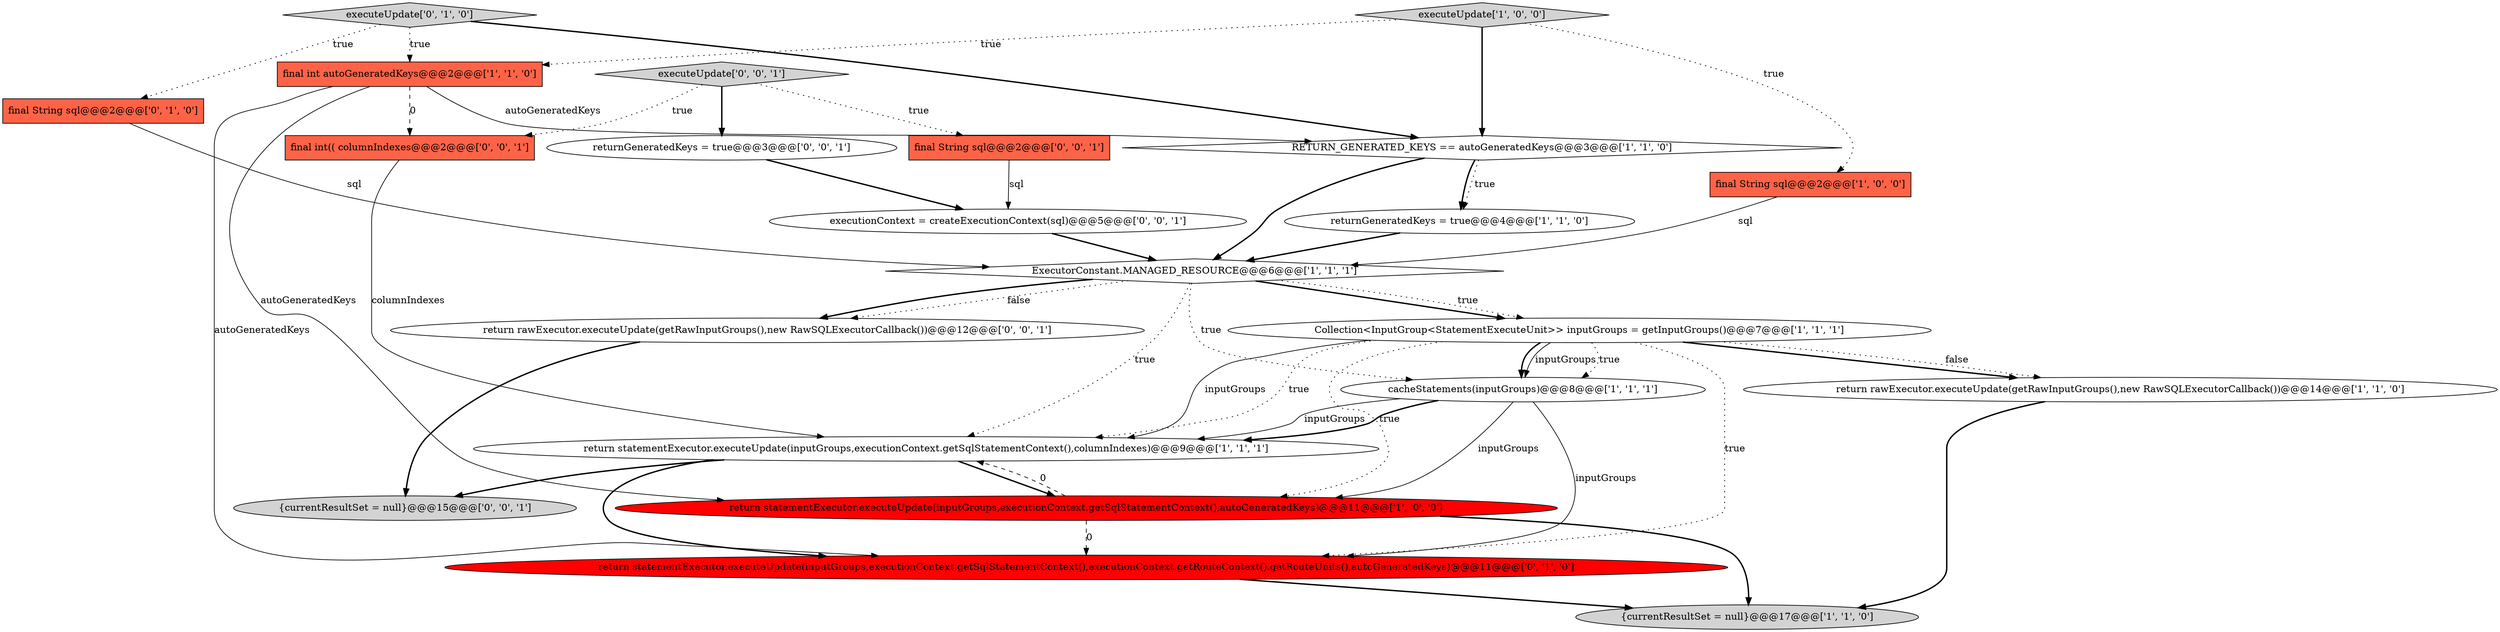digraph {
15 [style = filled, label = "{currentResultSet = null}@@@15@@@['0', '0', '1']", fillcolor = lightgray, shape = ellipse image = "AAA0AAABBB3BBB"];
20 [style = filled, label = "returnGeneratedKeys = true@@@3@@@['0', '0', '1']", fillcolor = white, shape = ellipse image = "AAA0AAABBB3BBB"];
19 [style = filled, label = "executionContext = createExecutionContext(sql)@@@5@@@['0', '0', '1']", fillcolor = white, shape = ellipse image = "AAA0AAABBB3BBB"];
1 [style = filled, label = "RETURN_GENERATED_KEYS == autoGeneratedKeys@@@3@@@['1', '1', '0']", fillcolor = white, shape = diamond image = "AAA0AAABBB1BBB"];
4 [style = filled, label = "return statementExecutor.executeUpdate(inputGroups,executionContext.getSqlStatementContext(),columnIndexes)@@@9@@@['1', '1', '1']", fillcolor = white, shape = ellipse image = "AAA0AAABBB1BBB"];
5 [style = filled, label = "{currentResultSet = null}@@@17@@@['1', '1', '0']", fillcolor = lightgray, shape = ellipse image = "AAA0AAABBB1BBB"];
14 [style = filled, label = "executeUpdate['0', '1', '0']", fillcolor = lightgray, shape = diamond image = "AAA0AAABBB2BBB"];
12 [style = filled, label = "final String sql@@@2@@@['0', '1', '0']", fillcolor = tomato, shape = box image = "AAA0AAABBB2BBB"];
6 [style = filled, label = "cacheStatements(inputGroups)@@@8@@@['1', '1', '1']", fillcolor = white, shape = ellipse image = "AAA0AAABBB1BBB"];
17 [style = filled, label = "executeUpdate['0', '0', '1']", fillcolor = lightgray, shape = diamond image = "AAA0AAABBB3BBB"];
21 [style = filled, label = "final int(( columnIndexes@@@2@@@['0', '0', '1']", fillcolor = tomato, shape = box image = "AAA0AAABBB3BBB"];
13 [style = filled, label = "return statementExecutor.executeUpdate(inputGroups,executionContext.getSqlStatementContext(),executionContext.getRouteContext().getRouteUnits(),autoGeneratedKeys)@@@11@@@['0', '1', '0']", fillcolor = red, shape = ellipse image = "AAA1AAABBB2BBB"];
8 [style = filled, label = "return rawExecutor.executeUpdate(getRawInputGroups(),new RawSQLExecutorCallback())@@@14@@@['1', '1', '0']", fillcolor = white, shape = ellipse image = "AAA0AAABBB1BBB"];
3 [style = filled, label = "return statementExecutor.executeUpdate(inputGroups,executionContext.getSqlStatementContext(),autoGeneratedKeys)@@@11@@@['1', '0', '0']", fillcolor = red, shape = ellipse image = "AAA1AAABBB1BBB"];
18 [style = filled, label = "return rawExecutor.executeUpdate(getRawInputGroups(),new RawSQLExecutorCallback())@@@12@@@['0', '0', '1']", fillcolor = white, shape = ellipse image = "AAA0AAABBB3BBB"];
9 [style = filled, label = "executeUpdate['1', '0', '0']", fillcolor = lightgray, shape = diamond image = "AAA0AAABBB1BBB"];
16 [style = filled, label = "final String sql@@@2@@@['0', '0', '1']", fillcolor = tomato, shape = box image = "AAA0AAABBB3BBB"];
11 [style = filled, label = "final int autoGeneratedKeys@@@2@@@['1', '1', '0']", fillcolor = tomato, shape = box image = "AAA0AAABBB1BBB"];
2 [style = filled, label = "ExecutorConstant.MANAGED_RESOURCE@@@6@@@['1', '1', '1']", fillcolor = white, shape = diamond image = "AAA0AAABBB1BBB"];
0 [style = filled, label = "returnGeneratedKeys = true@@@4@@@['1', '1', '0']", fillcolor = white, shape = ellipse image = "AAA0AAABBB1BBB"];
7 [style = filled, label = "final String sql@@@2@@@['1', '0', '0']", fillcolor = tomato, shape = box image = "AAA0AAABBB1BBB"];
10 [style = filled, label = "Collection<InputGroup<StatementExecuteUnit>> inputGroups = getInputGroups()@@@7@@@['1', '1', '1']", fillcolor = white, shape = ellipse image = "AAA0AAABBB1BBB"];
16->19 [style = solid, label="sql"];
4->3 [style = bold, label=""];
10->6 [style = solid, label="inputGroups"];
10->6 [style = dotted, label="true"];
7->2 [style = solid, label="sql"];
14->12 [style = dotted, label="true"];
6->4 [style = solid, label="inputGroups"];
9->11 [style = dotted, label="true"];
11->3 [style = solid, label="autoGeneratedKeys"];
0->2 [style = bold, label=""];
4->13 [style = bold, label=""];
4->15 [style = bold, label=""];
18->15 [style = bold, label=""];
10->3 [style = dotted, label="true"];
2->18 [style = bold, label=""];
1->0 [style = bold, label=""];
19->2 [style = bold, label=""];
2->18 [style = dotted, label="false"];
6->3 [style = solid, label="inputGroups"];
2->10 [style = bold, label=""];
3->13 [style = dashed, label="0"];
3->4 [style = dashed, label="0"];
10->6 [style = bold, label=""];
6->13 [style = solid, label="inputGroups"];
14->1 [style = bold, label=""];
11->13 [style = solid, label="autoGeneratedKeys"];
17->16 [style = dotted, label="true"];
21->4 [style = solid, label="columnIndexes"];
6->4 [style = bold, label=""];
11->1 [style = solid, label="autoGeneratedKeys"];
3->5 [style = bold, label=""];
10->8 [style = bold, label=""];
10->13 [style = dotted, label="true"];
8->5 [style = bold, label=""];
2->6 [style = dotted, label="true"];
10->8 [style = dotted, label="false"];
2->4 [style = dotted, label="true"];
13->5 [style = bold, label=""];
10->4 [style = solid, label="inputGroups"];
14->11 [style = dotted, label="true"];
1->2 [style = bold, label=""];
1->0 [style = dotted, label="true"];
10->4 [style = dotted, label="true"];
9->7 [style = dotted, label="true"];
9->1 [style = bold, label=""];
20->19 [style = bold, label=""];
17->21 [style = dotted, label="true"];
2->10 [style = dotted, label="true"];
17->20 [style = bold, label=""];
12->2 [style = solid, label="sql"];
11->21 [style = dashed, label="0"];
}
